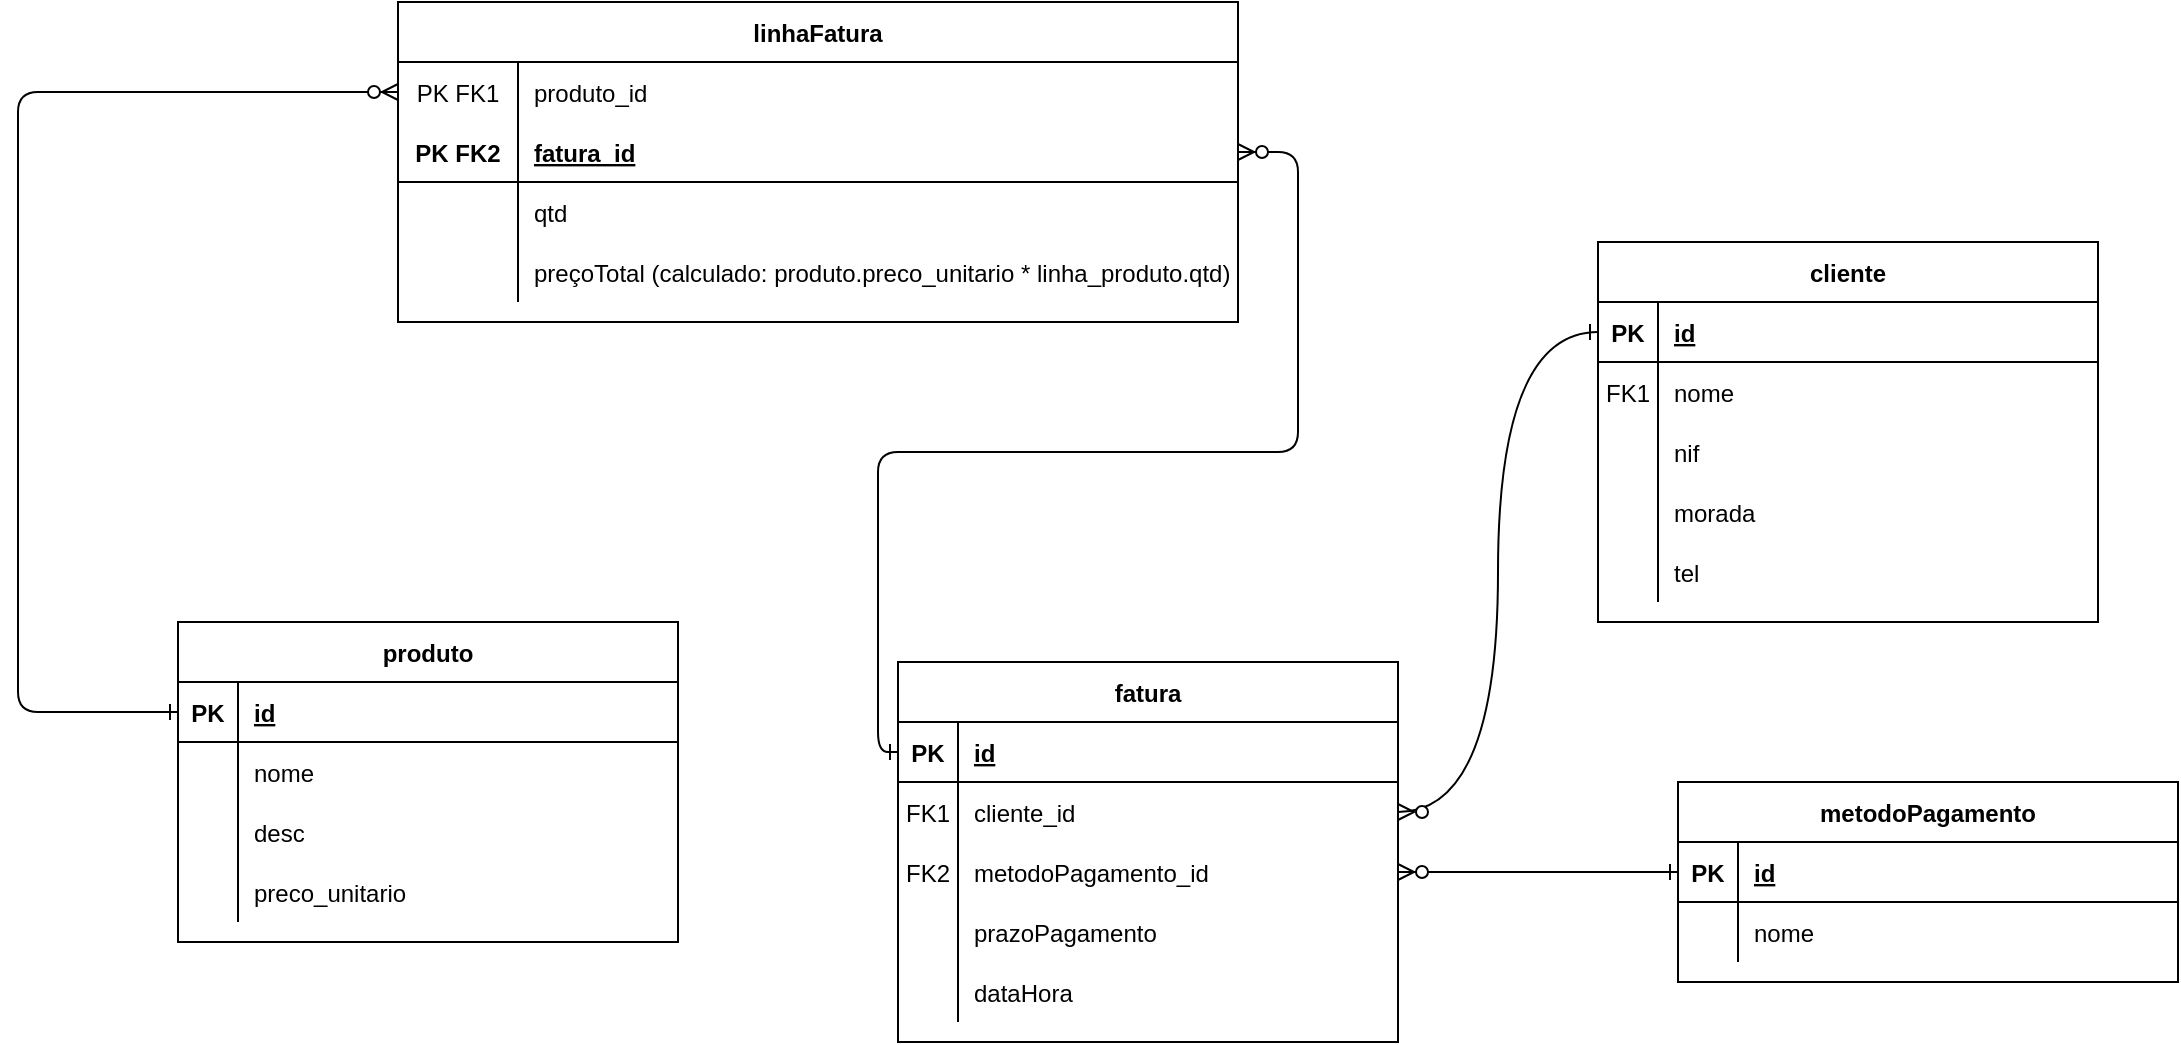 <mxfile version="24.0.1" type="device">
  <diagram id="R2lEEEUBdFMjLlhIrx00" name="Page-1">
    <mxGraphModel dx="1097" dy="526" grid="1" gridSize="10" guides="1" tooltips="1" connect="1" arrows="1" fold="1" page="1" pageScale="1" pageWidth="850" pageHeight="1100" math="0" shadow="0" extFonts="Permanent Marker^https://fonts.googleapis.com/css?family=Permanent+Marker">
      <root>
        <mxCell id="0" />
        <mxCell id="1" parent="0" />
        <mxCell id="XA5-fdjWEWe9wiBEb2kH-35" value="" style="edgeStyle=orthogonalEdgeStyle;endArrow=ERzeroToMany;startArrow=ERone;endFill=1;startFill=0;entryX=0;entryY=0.5;entryDx=0;entryDy=0;exitX=0;exitY=0.5;exitDx=0;exitDy=0;" edge="1" parent="1" source="XA5-fdjWEWe9wiBEb2kH-52" target="XA5-fdjWEWe9wiBEb2kH-68">
          <mxGeometry width="100" height="100" relative="1" as="geometry">
            <mxPoint x="510" y="460" as="sourcePoint" />
            <mxPoint x="460" y="450" as="targetPoint" />
            <Array as="points">
              <mxPoint x="270" y="395" />
              <mxPoint x="270" y="85" />
            </Array>
          </mxGeometry>
        </mxCell>
        <mxCell id="XA5-fdjWEWe9wiBEb2kH-36" value="fatura" style="shape=table;startSize=30;container=1;collapsible=1;childLayout=tableLayout;fixedRows=1;rowLines=0;fontStyle=1;align=center;resizeLast=1;" vertex="1" parent="1">
          <mxGeometry x="710" y="370" width="250" height="190" as="geometry" />
        </mxCell>
        <mxCell id="XA5-fdjWEWe9wiBEb2kH-37" value="" style="shape=partialRectangle;collapsible=0;dropTarget=0;pointerEvents=0;fillColor=none;points=[[0,0.5],[1,0.5]];portConstraint=eastwest;top=0;left=0;right=0;bottom=1;" vertex="1" parent="XA5-fdjWEWe9wiBEb2kH-36">
          <mxGeometry y="30" width="250" height="30" as="geometry" />
        </mxCell>
        <mxCell id="XA5-fdjWEWe9wiBEb2kH-38" value="PK" style="shape=partialRectangle;overflow=hidden;connectable=0;fillColor=none;top=0;left=0;bottom=0;right=0;fontStyle=1;" vertex="1" parent="XA5-fdjWEWe9wiBEb2kH-37">
          <mxGeometry width="30" height="30" as="geometry">
            <mxRectangle width="30" height="30" as="alternateBounds" />
          </mxGeometry>
        </mxCell>
        <mxCell id="XA5-fdjWEWe9wiBEb2kH-39" value="id" style="shape=partialRectangle;overflow=hidden;connectable=0;fillColor=none;top=0;left=0;bottom=0;right=0;align=left;spacingLeft=6;fontStyle=5;" vertex="1" parent="XA5-fdjWEWe9wiBEb2kH-37">
          <mxGeometry x="30" width="220" height="30" as="geometry">
            <mxRectangle width="220" height="30" as="alternateBounds" />
          </mxGeometry>
        </mxCell>
        <mxCell id="XA5-fdjWEWe9wiBEb2kH-40" value="" style="shape=partialRectangle;collapsible=0;dropTarget=0;pointerEvents=0;fillColor=none;points=[[0,0.5],[1,0.5]];portConstraint=eastwest;top=0;left=0;right=0;bottom=0;" vertex="1" parent="XA5-fdjWEWe9wiBEb2kH-36">
          <mxGeometry y="60" width="250" height="30" as="geometry" />
        </mxCell>
        <mxCell id="XA5-fdjWEWe9wiBEb2kH-41" value="FK1" style="shape=partialRectangle;overflow=hidden;connectable=0;fillColor=none;top=0;left=0;bottom=0;right=0;" vertex="1" parent="XA5-fdjWEWe9wiBEb2kH-40">
          <mxGeometry width="30" height="30" as="geometry">
            <mxRectangle width="30" height="30" as="alternateBounds" />
          </mxGeometry>
        </mxCell>
        <mxCell id="XA5-fdjWEWe9wiBEb2kH-42" value="cliente_id" style="shape=partialRectangle;overflow=hidden;connectable=0;fillColor=none;top=0;left=0;bottom=0;right=0;align=left;spacingLeft=6;" vertex="1" parent="XA5-fdjWEWe9wiBEb2kH-40">
          <mxGeometry x="30" width="220" height="30" as="geometry">
            <mxRectangle width="220" height="30" as="alternateBounds" />
          </mxGeometry>
        </mxCell>
        <mxCell id="XA5-fdjWEWe9wiBEb2kH-43" value="" style="shape=partialRectangle;collapsible=0;dropTarget=0;pointerEvents=0;fillColor=none;points=[[0,0.5],[1,0.5]];portConstraint=eastwest;top=0;left=0;right=0;bottom=0;" vertex="1" parent="XA5-fdjWEWe9wiBEb2kH-36">
          <mxGeometry y="90" width="250" height="30" as="geometry" />
        </mxCell>
        <mxCell id="XA5-fdjWEWe9wiBEb2kH-44" value="FK2" style="shape=partialRectangle;overflow=hidden;connectable=0;fillColor=none;top=0;left=0;bottom=0;right=0;" vertex="1" parent="XA5-fdjWEWe9wiBEb2kH-43">
          <mxGeometry width="30" height="30" as="geometry">
            <mxRectangle width="30" height="30" as="alternateBounds" />
          </mxGeometry>
        </mxCell>
        <mxCell id="XA5-fdjWEWe9wiBEb2kH-45" value="metodoPagamento_id" style="shape=partialRectangle;overflow=hidden;connectable=0;fillColor=none;top=0;left=0;bottom=0;right=0;align=left;spacingLeft=6;" vertex="1" parent="XA5-fdjWEWe9wiBEb2kH-43">
          <mxGeometry x="30" width="220" height="30" as="geometry">
            <mxRectangle width="220" height="30" as="alternateBounds" />
          </mxGeometry>
        </mxCell>
        <mxCell id="XA5-fdjWEWe9wiBEb2kH-111" value="" style="shape=partialRectangle;collapsible=0;dropTarget=0;pointerEvents=0;fillColor=none;points=[[0,0.5],[1,0.5]];portConstraint=eastwest;top=0;left=0;right=0;bottom=0;" vertex="1" parent="XA5-fdjWEWe9wiBEb2kH-36">
          <mxGeometry y="120" width="250" height="30" as="geometry" />
        </mxCell>
        <mxCell id="XA5-fdjWEWe9wiBEb2kH-112" value="" style="shape=partialRectangle;overflow=hidden;connectable=0;fillColor=none;top=0;left=0;bottom=0;right=0;" vertex="1" parent="XA5-fdjWEWe9wiBEb2kH-111">
          <mxGeometry width="30" height="30" as="geometry">
            <mxRectangle width="30" height="30" as="alternateBounds" />
          </mxGeometry>
        </mxCell>
        <mxCell id="XA5-fdjWEWe9wiBEb2kH-113" value="prazoPagamento" style="shape=partialRectangle;overflow=hidden;connectable=0;fillColor=none;top=0;left=0;bottom=0;right=0;align=left;spacingLeft=6;" vertex="1" parent="XA5-fdjWEWe9wiBEb2kH-111">
          <mxGeometry x="30" width="220" height="30" as="geometry">
            <mxRectangle width="220" height="30" as="alternateBounds" />
          </mxGeometry>
        </mxCell>
        <mxCell id="XA5-fdjWEWe9wiBEb2kH-128" value="" style="shape=partialRectangle;collapsible=0;dropTarget=0;pointerEvents=0;fillColor=none;points=[[0,0.5],[1,0.5]];portConstraint=eastwest;top=0;left=0;right=0;bottom=0;" vertex="1" parent="XA5-fdjWEWe9wiBEb2kH-36">
          <mxGeometry y="150" width="250" height="30" as="geometry" />
        </mxCell>
        <mxCell id="XA5-fdjWEWe9wiBEb2kH-129" value="" style="shape=partialRectangle;overflow=hidden;connectable=0;fillColor=none;top=0;left=0;bottom=0;right=0;" vertex="1" parent="XA5-fdjWEWe9wiBEb2kH-128">
          <mxGeometry width="30" height="30" as="geometry">
            <mxRectangle width="30" height="30" as="alternateBounds" />
          </mxGeometry>
        </mxCell>
        <mxCell id="XA5-fdjWEWe9wiBEb2kH-130" value="dataHora" style="shape=partialRectangle;overflow=hidden;connectable=0;fillColor=none;top=0;left=0;bottom=0;right=0;align=left;spacingLeft=6;" vertex="1" parent="XA5-fdjWEWe9wiBEb2kH-128">
          <mxGeometry x="30" width="220" height="30" as="geometry">
            <mxRectangle width="220" height="30" as="alternateBounds" />
          </mxGeometry>
        </mxCell>
        <mxCell id="XA5-fdjWEWe9wiBEb2kH-48" value="" style="shape=partialRectangle;overflow=hidden;connectable=0;fillColor=none;top=0;left=0;bottom=0;right=0;" vertex="1" parent="1">
          <mxGeometry x="940" y="330" width="30" height="30" as="geometry">
            <mxRectangle width="30" height="30" as="alternateBounds" />
          </mxGeometry>
        </mxCell>
        <mxCell id="XA5-fdjWEWe9wiBEb2kH-49" value="" style="shape=partialRectangle;overflow=hidden;connectable=0;fillColor=none;top=0;left=0;bottom=0;right=0;" vertex="1" parent="1">
          <mxGeometry x="940" y="360" width="30" height="30" as="geometry">
            <mxRectangle width="30" height="30" as="alternateBounds" />
          </mxGeometry>
        </mxCell>
        <mxCell id="XA5-fdjWEWe9wiBEb2kH-50" value="" style="shape=partialRectangle;overflow=hidden;connectable=0;fillColor=none;top=0;left=0;bottom=0;right=0;" vertex="1" parent="1">
          <mxGeometry x="940" y="390" width="30" height="30" as="geometry">
            <mxRectangle width="30" height="30" as="alternateBounds" />
          </mxGeometry>
        </mxCell>
        <mxCell id="XA5-fdjWEWe9wiBEb2kH-51" value="produto" style="shape=table;startSize=30;container=1;collapsible=1;childLayout=tableLayout;fixedRows=1;rowLines=0;fontStyle=1;align=center;resizeLast=1;" vertex="1" parent="1">
          <mxGeometry x="350" y="350" width="250" height="160" as="geometry" />
        </mxCell>
        <mxCell id="XA5-fdjWEWe9wiBEb2kH-52" value="" style="shape=partialRectangle;collapsible=0;dropTarget=0;pointerEvents=0;fillColor=none;points=[[0,0.5],[1,0.5]];portConstraint=eastwest;top=0;left=0;right=0;bottom=1;" vertex="1" parent="XA5-fdjWEWe9wiBEb2kH-51">
          <mxGeometry y="30" width="250" height="30" as="geometry" />
        </mxCell>
        <mxCell id="XA5-fdjWEWe9wiBEb2kH-53" value="PK" style="shape=partialRectangle;overflow=hidden;connectable=0;fillColor=none;top=0;left=0;bottom=0;right=0;fontStyle=1;" vertex="1" parent="XA5-fdjWEWe9wiBEb2kH-52">
          <mxGeometry width="30" height="30" as="geometry">
            <mxRectangle width="30" height="30" as="alternateBounds" />
          </mxGeometry>
        </mxCell>
        <mxCell id="XA5-fdjWEWe9wiBEb2kH-54" value="id" style="shape=partialRectangle;overflow=hidden;connectable=0;fillColor=none;top=0;left=0;bottom=0;right=0;align=left;spacingLeft=6;fontStyle=5;" vertex="1" parent="XA5-fdjWEWe9wiBEb2kH-52">
          <mxGeometry x="30" width="220" height="30" as="geometry">
            <mxRectangle width="220" height="30" as="alternateBounds" />
          </mxGeometry>
        </mxCell>
        <mxCell id="XA5-fdjWEWe9wiBEb2kH-55" value="" style="shape=partialRectangle;collapsible=0;dropTarget=0;pointerEvents=0;fillColor=none;points=[[0,0.5],[1,0.5]];portConstraint=eastwest;top=0;left=0;right=0;bottom=0;" vertex="1" parent="XA5-fdjWEWe9wiBEb2kH-51">
          <mxGeometry y="60" width="250" height="30" as="geometry" />
        </mxCell>
        <mxCell id="XA5-fdjWEWe9wiBEb2kH-56" value="" style="shape=partialRectangle;overflow=hidden;connectable=0;fillColor=none;top=0;left=0;bottom=0;right=0;" vertex="1" parent="XA5-fdjWEWe9wiBEb2kH-55">
          <mxGeometry width="30" height="30" as="geometry">
            <mxRectangle width="30" height="30" as="alternateBounds" />
          </mxGeometry>
        </mxCell>
        <mxCell id="XA5-fdjWEWe9wiBEb2kH-57" value="nome" style="shape=partialRectangle;overflow=hidden;connectable=0;fillColor=none;top=0;left=0;bottom=0;right=0;align=left;spacingLeft=6;" vertex="1" parent="XA5-fdjWEWe9wiBEb2kH-55">
          <mxGeometry x="30" width="220" height="30" as="geometry">
            <mxRectangle width="220" height="30" as="alternateBounds" />
          </mxGeometry>
        </mxCell>
        <mxCell id="XA5-fdjWEWe9wiBEb2kH-58" value="" style="shape=partialRectangle;collapsible=0;dropTarget=0;pointerEvents=0;fillColor=none;points=[[0,0.5],[1,0.5]];portConstraint=eastwest;top=0;left=0;right=0;bottom=0;" vertex="1" parent="XA5-fdjWEWe9wiBEb2kH-51">
          <mxGeometry y="90" width="250" height="30" as="geometry" />
        </mxCell>
        <mxCell id="XA5-fdjWEWe9wiBEb2kH-59" value="" style="shape=partialRectangle;overflow=hidden;connectable=0;fillColor=none;top=0;left=0;bottom=0;right=0;" vertex="1" parent="XA5-fdjWEWe9wiBEb2kH-58">
          <mxGeometry width="30" height="30" as="geometry">
            <mxRectangle width="30" height="30" as="alternateBounds" />
          </mxGeometry>
        </mxCell>
        <mxCell id="XA5-fdjWEWe9wiBEb2kH-60" value="desc" style="shape=partialRectangle;overflow=hidden;connectable=0;fillColor=none;top=0;left=0;bottom=0;right=0;align=left;spacingLeft=6;" vertex="1" parent="XA5-fdjWEWe9wiBEb2kH-58">
          <mxGeometry x="30" width="220" height="30" as="geometry">
            <mxRectangle width="220" height="30" as="alternateBounds" />
          </mxGeometry>
        </mxCell>
        <mxCell id="XA5-fdjWEWe9wiBEb2kH-61" value="" style="shape=partialRectangle;collapsible=0;dropTarget=0;pointerEvents=0;fillColor=none;points=[[0,0.5],[1,0.5]];portConstraint=eastwest;top=0;left=0;right=0;bottom=0;" vertex="1" parent="XA5-fdjWEWe9wiBEb2kH-51">
          <mxGeometry y="120" width="250" height="30" as="geometry" />
        </mxCell>
        <mxCell id="XA5-fdjWEWe9wiBEb2kH-62" value="" style="shape=partialRectangle;overflow=hidden;connectable=0;fillColor=none;top=0;left=0;bottom=0;right=0;" vertex="1" parent="XA5-fdjWEWe9wiBEb2kH-61">
          <mxGeometry width="30" height="30" as="geometry">
            <mxRectangle width="30" height="30" as="alternateBounds" />
          </mxGeometry>
        </mxCell>
        <mxCell id="XA5-fdjWEWe9wiBEb2kH-63" value="preco_unitario" style="shape=partialRectangle;overflow=hidden;connectable=0;fillColor=none;top=0;left=0;bottom=0;right=0;align=left;spacingLeft=6;" vertex="1" parent="XA5-fdjWEWe9wiBEb2kH-61">
          <mxGeometry x="30" width="220" height="30" as="geometry">
            <mxRectangle width="220" height="30" as="alternateBounds" />
          </mxGeometry>
        </mxCell>
        <mxCell id="XA5-fdjWEWe9wiBEb2kH-64" value="linhaFatura" style="shape=table;startSize=30;container=1;collapsible=1;childLayout=tableLayout;fixedRows=1;rowLines=0;fontStyle=1;align=center;resizeLast=1;" vertex="1" parent="1">
          <mxGeometry x="460" y="40" width="420" height="160" as="geometry" />
        </mxCell>
        <mxCell id="XA5-fdjWEWe9wiBEb2kH-68" value="" style="shape=partialRectangle;collapsible=0;dropTarget=0;pointerEvents=0;fillColor=none;points=[[0,0.5],[1,0.5]];portConstraint=eastwest;top=0;left=0;right=0;bottom=0;" vertex="1" parent="XA5-fdjWEWe9wiBEb2kH-64">
          <mxGeometry y="30" width="420" height="30" as="geometry" />
        </mxCell>
        <mxCell id="XA5-fdjWEWe9wiBEb2kH-69" value="PK FK1" style="shape=partialRectangle;overflow=hidden;connectable=0;fillColor=none;top=0;left=0;bottom=0;right=0;" vertex="1" parent="XA5-fdjWEWe9wiBEb2kH-68">
          <mxGeometry width="60.0" height="30" as="geometry">
            <mxRectangle width="60.0" height="30" as="alternateBounds" />
          </mxGeometry>
        </mxCell>
        <mxCell id="XA5-fdjWEWe9wiBEb2kH-70" value="produto_id" style="shape=partialRectangle;overflow=hidden;connectable=0;fillColor=none;top=0;left=0;bottom=0;right=0;align=left;spacingLeft=6;" vertex="1" parent="XA5-fdjWEWe9wiBEb2kH-68">
          <mxGeometry x="60.0" width="360.0" height="30" as="geometry">
            <mxRectangle width="360.0" height="30" as="alternateBounds" />
          </mxGeometry>
        </mxCell>
        <mxCell id="XA5-fdjWEWe9wiBEb2kH-65" value="" style="shape=partialRectangle;collapsible=0;dropTarget=0;pointerEvents=0;fillColor=none;points=[[0,0.5],[1,0.5]];portConstraint=eastwest;top=0;left=0;right=0;bottom=1;" vertex="1" parent="XA5-fdjWEWe9wiBEb2kH-64">
          <mxGeometry y="60" width="420" height="30" as="geometry" />
        </mxCell>
        <mxCell id="XA5-fdjWEWe9wiBEb2kH-66" value="PK FK2" style="shape=partialRectangle;overflow=hidden;connectable=0;fillColor=none;top=0;left=0;bottom=0;right=0;fontStyle=1;" vertex="1" parent="XA5-fdjWEWe9wiBEb2kH-65">
          <mxGeometry width="60.0" height="30" as="geometry">
            <mxRectangle width="60.0" height="30" as="alternateBounds" />
          </mxGeometry>
        </mxCell>
        <mxCell id="XA5-fdjWEWe9wiBEb2kH-67" value="fatura_id" style="shape=partialRectangle;overflow=hidden;connectable=0;fillColor=none;top=0;left=0;bottom=0;right=0;align=left;spacingLeft=6;fontStyle=5;" vertex="1" parent="XA5-fdjWEWe9wiBEb2kH-65">
          <mxGeometry x="60.0" width="360.0" height="30" as="geometry">
            <mxRectangle width="360.0" height="30" as="alternateBounds" />
          </mxGeometry>
        </mxCell>
        <mxCell id="XA5-fdjWEWe9wiBEb2kH-71" value="" style="shape=partialRectangle;collapsible=0;dropTarget=0;pointerEvents=0;fillColor=none;points=[[0,0.5],[1,0.5]];portConstraint=eastwest;top=0;left=0;right=0;bottom=0;" vertex="1" parent="XA5-fdjWEWe9wiBEb2kH-64">
          <mxGeometry y="90" width="420" height="30" as="geometry" />
        </mxCell>
        <mxCell id="XA5-fdjWEWe9wiBEb2kH-72" value="" style="shape=partialRectangle;overflow=hidden;connectable=0;fillColor=none;top=0;left=0;bottom=0;right=0;" vertex="1" parent="XA5-fdjWEWe9wiBEb2kH-71">
          <mxGeometry width="60.0" height="30" as="geometry">
            <mxRectangle width="60.0" height="30" as="alternateBounds" />
          </mxGeometry>
        </mxCell>
        <mxCell id="XA5-fdjWEWe9wiBEb2kH-73" value="qtd" style="shape=partialRectangle;overflow=hidden;connectable=0;fillColor=none;top=0;left=0;bottom=0;right=0;align=left;spacingLeft=6;" vertex="1" parent="XA5-fdjWEWe9wiBEb2kH-71">
          <mxGeometry x="60.0" width="360.0" height="30" as="geometry">
            <mxRectangle width="360.0" height="30" as="alternateBounds" />
          </mxGeometry>
        </mxCell>
        <mxCell id="XA5-fdjWEWe9wiBEb2kH-95" value="" style="shape=partialRectangle;collapsible=0;dropTarget=0;pointerEvents=0;fillColor=none;points=[[0,0.5],[1,0.5]];portConstraint=eastwest;top=0;left=0;right=0;bottom=0;" vertex="1" parent="XA5-fdjWEWe9wiBEb2kH-64">
          <mxGeometry y="120" width="420" height="30" as="geometry" />
        </mxCell>
        <mxCell id="XA5-fdjWEWe9wiBEb2kH-96" value="" style="shape=partialRectangle;overflow=hidden;connectable=0;fillColor=none;top=0;left=0;bottom=0;right=0;" vertex="1" parent="XA5-fdjWEWe9wiBEb2kH-95">
          <mxGeometry width="60.0" height="30" as="geometry">
            <mxRectangle width="60.0" height="30" as="alternateBounds" />
          </mxGeometry>
        </mxCell>
        <mxCell id="XA5-fdjWEWe9wiBEb2kH-97" value="preçoTotal (calculado: produto.preco_unitario * linha_produto.qtd)" style="shape=partialRectangle;overflow=hidden;connectable=0;fillColor=none;top=0;left=0;bottom=0;right=0;align=left;spacingLeft=6;" vertex="1" parent="XA5-fdjWEWe9wiBEb2kH-95">
          <mxGeometry x="60.0" width="360.0" height="30" as="geometry">
            <mxRectangle width="360.0" height="30" as="alternateBounds" />
          </mxGeometry>
        </mxCell>
        <mxCell id="XA5-fdjWEWe9wiBEb2kH-74" value="" style="endArrow=ERzeroToMany;startArrow=ERone;endFill=1;startFill=0;exitX=0;exitY=0.5;exitDx=0;exitDy=0;entryX=1;entryY=0.5;entryDx=0;entryDy=0;edgeStyle=orthogonalEdgeStyle;curved=1;" edge="1" parent="1" target="XA5-fdjWEWe9wiBEb2kH-40" source="XA5-fdjWEWe9wiBEb2kH-77">
          <mxGeometry width="100" height="100" relative="1" as="geometry">
            <mxPoint x="940" y="315" as="sourcePoint" />
            <mxPoint x="980" y="450" as="targetPoint" />
          </mxGeometry>
        </mxCell>
        <mxCell id="XA5-fdjWEWe9wiBEb2kH-75" value="" style="endArrow=ERzeroToMany;startArrow=ERone;endFill=1;startFill=0;entryX=1;entryY=0.5;entryDx=0;entryDy=0;exitX=0;exitY=0.5;exitDx=0;exitDy=0;edgeStyle=orthogonalEdgeStyle;" edge="1" parent="1" source="XA5-fdjWEWe9wiBEb2kH-37" target="XA5-fdjWEWe9wiBEb2kH-65">
          <mxGeometry width="100" height="100" relative="1" as="geometry">
            <mxPoint x="970" y="420" as="sourcePoint" />
            <mxPoint x="830" y="105" as="targetPoint" />
            <Array as="points">
              <mxPoint x="700" y="415" />
              <mxPoint x="700" y="265" />
              <mxPoint x="910" y="265" />
              <mxPoint x="910" y="115" />
            </Array>
          </mxGeometry>
        </mxCell>
        <mxCell id="XA5-fdjWEWe9wiBEb2kH-76" value="cliente" style="shape=table;startSize=30;container=1;collapsible=1;childLayout=tableLayout;fixedRows=1;rowLines=0;fontStyle=1;align=center;resizeLast=1;" vertex="1" parent="1">
          <mxGeometry x="1060" y="160" width="250" height="190" as="geometry" />
        </mxCell>
        <mxCell id="XA5-fdjWEWe9wiBEb2kH-77" value="" style="shape=partialRectangle;collapsible=0;dropTarget=0;pointerEvents=0;fillColor=none;points=[[0,0.5],[1,0.5]];portConstraint=eastwest;top=0;left=0;right=0;bottom=1;" vertex="1" parent="XA5-fdjWEWe9wiBEb2kH-76">
          <mxGeometry y="30" width="250" height="30" as="geometry" />
        </mxCell>
        <mxCell id="XA5-fdjWEWe9wiBEb2kH-78" value="PK" style="shape=partialRectangle;overflow=hidden;connectable=0;fillColor=none;top=0;left=0;bottom=0;right=0;fontStyle=1;" vertex="1" parent="XA5-fdjWEWe9wiBEb2kH-77">
          <mxGeometry width="30" height="30" as="geometry">
            <mxRectangle width="30" height="30" as="alternateBounds" />
          </mxGeometry>
        </mxCell>
        <mxCell id="XA5-fdjWEWe9wiBEb2kH-79" value="id" style="shape=partialRectangle;overflow=hidden;connectable=0;fillColor=none;top=0;left=0;bottom=0;right=0;align=left;spacingLeft=6;fontStyle=5;" vertex="1" parent="XA5-fdjWEWe9wiBEb2kH-77">
          <mxGeometry x="30" width="220" height="30" as="geometry">
            <mxRectangle width="220" height="30" as="alternateBounds" />
          </mxGeometry>
        </mxCell>
        <mxCell id="XA5-fdjWEWe9wiBEb2kH-80" value="" style="shape=partialRectangle;collapsible=0;dropTarget=0;pointerEvents=0;fillColor=none;points=[[0,0.5],[1,0.5]];portConstraint=eastwest;top=0;left=0;right=0;bottom=0;" vertex="1" parent="XA5-fdjWEWe9wiBEb2kH-76">
          <mxGeometry y="60" width="250" height="30" as="geometry" />
        </mxCell>
        <mxCell id="XA5-fdjWEWe9wiBEb2kH-81" value="FK1" style="shape=partialRectangle;overflow=hidden;connectable=0;fillColor=none;top=0;left=0;bottom=0;right=0;" vertex="1" parent="XA5-fdjWEWe9wiBEb2kH-80">
          <mxGeometry width="30" height="30" as="geometry">
            <mxRectangle width="30" height="30" as="alternateBounds" />
          </mxGeometry>
        </mxCell>
        <mxCell id="XA5-fdjWEWe9wiBEb2kH-82" value="nome" style="shape=partialRectangle;overflow=hidden;connectable=0;fillColor=none;top=0;left=0;bottom=0;right=0;align=left;spacingLeft=6;" vertex="1" parent="XA5-fdjWEWe9wiBEb2kH-80">
          <mxGeometry x="30" width="220" height="30" as="geometry">
            <mxRectangle width="220" height="30" as="alternateBounds" />
          </mxGeometry>
        </mxCell>
        <mxCell id="XA5-fdjWEWe9wiBEb2kH-83" value="" style="shape=partialRectangle;collapsible=0;dropTarget=0;pointerEvents=0;fillColor=none;points=[[0,0.5],[1,0.5]];portConstraint=eastwest;top=0;left=0;right=0;bottom=0;" vertex="1" parent="XA5-fdjWEWe9wiBEb2kH-76">
          <mxGeometry y="90" width="250" height="30" as="geometry" />
        </mxCell>
        <mxCell id="XA5-fdjWEWe9wiBEb2kH-84" value="" style="shape=partialRectangle;overflow=hidden;connectable=0;fillColor=none;top=0;left=0;bottom=0;right=0;" vertex="1" parent="XA5-fdjWEWe9wiBEb2kH-83">
          <mxGeometry width="30" height="30" as="geometry">
            <mxRectangle width="30" height="30" as="alternateBounds" />
          </mxGeometry>
        </mxCell>
        <mxCell id="XA5-fdjWEWe9wiBEb2kH-85" value="nif" style="shape=partialRectangle;overflow=hidden;connectable=0;fillColor=none;top=0;left=0;bottom=0;right=0;align=left;spacingLeft=6;" vertex="1" parent="XA5-fdjWEWe9wiBEb2kH-83">
          <mxGeometry x="30" width="220" height="30" as="geometry">
            <mxRectangle width="220" height="30" as="alternateBounds" />
          </mxGeometry>
        </mxCell>
        <mxCell id="XA5-fdjWEWe9wiBEb2kH-86" value="" style="shape=partialRectangle;collapsible=0;dropTarget=0;pointerEvents=0;fillColor=none;points=[[0,0.5],[1,0.5]];portConstraint=eastwest;top=0;left=0;right=0;bottom=0;" vertex="1" parent="XA5-fdjWEWe9wiBEb2kH-76">
          <mxGeometry y="120" width="250" height="30" as="geometry" />
        </mxCell>
        <mxCell id="XA5-fdjWEWe9wiBEb2kH-87" value="" style="shape=partialRectangle;overflow=hidden;connectable=0;fillColor=none;top=0;left=0;bottom=0;right=0;" vertex="1" parent="XA5-fdjWEWe9wiBEb2kH-86">
          <mxGeometry width="30" height="30" as="geometry">
            <mxRectangle width="30" height="30" as="alternateBounds" />
          </mxGeometry>
        </mxCell>
        <mxCell id="XA5-fdjWEWe9wiBEb2kH-88" value="morada" style="shape=partialRectangle;overflow=hidden;connectable=0;fillColor=none;top=0;left=0;bottom=0;right=0;align=left;spacingLeft=6;" vertex="1" parent="XA5-fdjWEWe9wiBEb2kH-86">
          <mxGeometry x="30" width="220" height="30" as="geometry">
            <mxRectangle width="220" height="30" as="alternateBounds" />
          </mxGeometry>
        </mxCell>
        <mxCell id="XA5-fdjWEWe9wiBEb2kH-89" value="" style="shape=partialRectangle;collapsible=0;dropTarget=0;pointerEvents=0;fillColor=none;points=[[0,0.5],[1,0.5]];portConstraint=eastwest;top=0;left=0;right=0;bottom=0;" vertex="1" parent="XA5-fdjWEWe9wiBEb2kH-76">
          <mxGeometry y="150" width="250" height="30" as="geometry" />
        </mxCell>
        <mxCell id="XA5-fdjWEWe9wiBEb2kH-90" value="" style="shape=partialRectangle;overflow=hidden;connectable=0;fillColor=none;top=0;left=0;bottom=0;right=0;" vertex="1" parent="XA5-fdjWEWe9wiBEb2kH-89">
          <mxGeometry width="30" height="30" as="geometry">
            <mxRectangle width="30" height="30" as="alternateBounds" />
          </mxGeometry>
        </mxCell>
        <mxCell id="XA5-fdjWEWe9wiBEb2kH-91" value="tel" style="shape=partialRectangle;overflow=hidden;connectable=0;fillColor=none;top=0;left=0;bottom=0;right=0;align=left;spacingLeft=6;" vertex="1" parent="XA5-fdjWEWe9wiBEb2kH-89">
          <mxGeometry x="30" width="220" height="30" as="geometry">
            <mxRectangle width="220" height="30" as="alternateBounds" />
          </mxGeometry>
        </mxCell>
        <mxCell id="XA5-fdjWEWe9wiBEb2kH-114" value="metodoPagamento" style="shape=table;startSize=30;container=1;collapsible=1;childLayout=tableLayout;fixedRows=1;rowLines=0;fontStyle=1;align=center;resizeLast=1;" vertex="1" parent="1">
          <mxGeometry x="1100" y="430" width="250" height="100" as="geometry" />
        </mxCell>
        <mxCell id="XA5-fdjWEWe9wiBEb2kH-115" value="" style="shape=partialRectangle;collapsible=0;dropTarget=0;pointerEvents=0;fillColor=none;points=[[0,0.5],[1,0.5]];portConstraint=eastwest;top=0;left=0;right=0;bottom=1;" vertex="1" parent="XA5-fdjWEWe9wiBEb2kH-114">
          <mxGeometry y="30" width="250" height="30" as="geometry" />
        </mxCell>
        <mxCell id="XA5-fdjWEWe9wiBEb2kH-116" value="PK" style="shape=partialRectangle;overflow=hidden;connectable=0;fillColor=none;top=0;left=0;bottom=0;right=0;fontStyle=1;" vertex="1" parent="XA5-fdjWEWe9wiBEb2kH-115">
          <mxGeometry width="30" height="30" as="geometry">
            <mxRectangle width="30" height="30" as="alternateBounds" />
          </mxGeometry>
        </mxCell>
        <mxCell id="XA5-fdjWEWe9wiBEb2kH-117" value="id" style="shape=partialRectangle;overflow=hidden;connectable=0;fillColor=none;top=0;left=0;bottom=0;right=0;align=left;spacingLeft=6;fontStyle=5;" vertex="1" parent="XA5-fdjWEWe9wiBEb2kH-115">
          <mxGeometry x="30" width="220" height="30" as="geometry">
            <mxRectangle width="220" height="30" as="alternateBounds" />
          </mxGeometry>
        </mxCell>
        <mxCell id="XA5-fdjWEWe9wiBEb2kH-118" value="" style="shape=partialRectangle;collapsible=0;dropTarget=0;pointerEvents=0;fillColor=none;points=[[0,0.5],[1,0.5]];portConstraint=eastwest;top=0;left=0;right=0;bottom=0;" vertex="1" parent="XA5-fdjWEWe9wiBEb2kH-114">
          <mxGeometry y="60" width="250" height="30" as="geometry" />
        </mxCell>
        <mxCell id="XA5-fdjWEWe9wiBEb2kH-119" value="" style="shape=partialRectangle;overflow=hidden;connectable=0;fillColor=none;top=0;left=0;bottom=0;right=0;" vertex="1" parent="XA5-fdjWEWe9wiBEb2kH-118">
          <mxGeometry width="30" height="30" as="geometry">
            <mxRectangle width="30" height="30" as="alternateBounds" />
          </mxGeometry>
        </mxCell>
        <mxCell id="XA5-fdjWEWe9wiBEb2kH-120" value="nome" style="shape=partialRectangle;overflow=hidden;connectable=0;fillColor=none;top=0;left=0;bottom=0;right=0;align=left;spacingLeft=6;" vertex="1" parent="XA5-fdjWEWe9wiBEb2kH-118">
          <mxGeometry x="30" width="220" height="30" as="geometry">
            <mxRectangle width="220" height="30" as="alternateBounds" />
          </mxGeometry>
        </mxCell>
        <mxCell id="XA5-fdjWEWe9wiBEb2kH-127" value="" style="endArrow=ERzeroToMany;startArrow=ERone;endFill=1;startFill=0;exitX=0;exitY=0.5;exitDx=0;exitDy=0;entryX=1;entryY=0.5;entryDx=0;entryDy=0;" edge="1" parent="1" source="XA5-fdjWEWe9wiBEb2kH-115" target="XA5-fdjWEWe9wiBEb2kH-43">
          <mxGeometry width="100" height="100" relative="1" as="geometry">
            <mxPoint x="990" y="530" as="sourcePoint" />
            <mxPoint x="830" y="630" as="targetPoint" />
          </mxGeometry>
        </mxCell>
      </root>
    </mxGraphModel>
  </diagram>
</mxfile>

